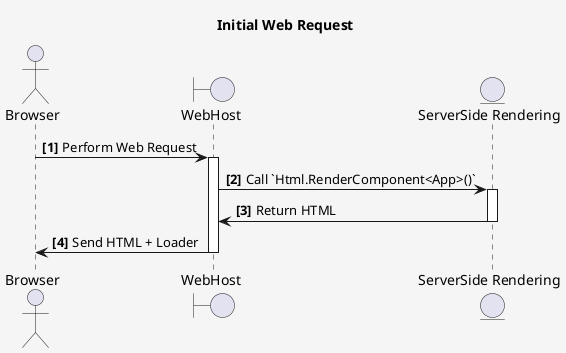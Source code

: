 @startuml

title: Initial Web Request

skinparam componentStyle uml2
skinparam backgroundColor WhiteSmoke
skinparam BoxPadding 100
autonumber "<b>[0]"

actor Browser
boundary "WebHost" as Host
entity "ServerSide Rendering" as SSR

Browser -> Host : Perform Web Request
activate Host
Host -> SSR : Call `Html.RenderComponent<App>()`
activate SSR
SSR -> Host : Return HTML
deactivate SSR
Host -> Browser : Send HTML + Loader
deactivate Host

@enduml

